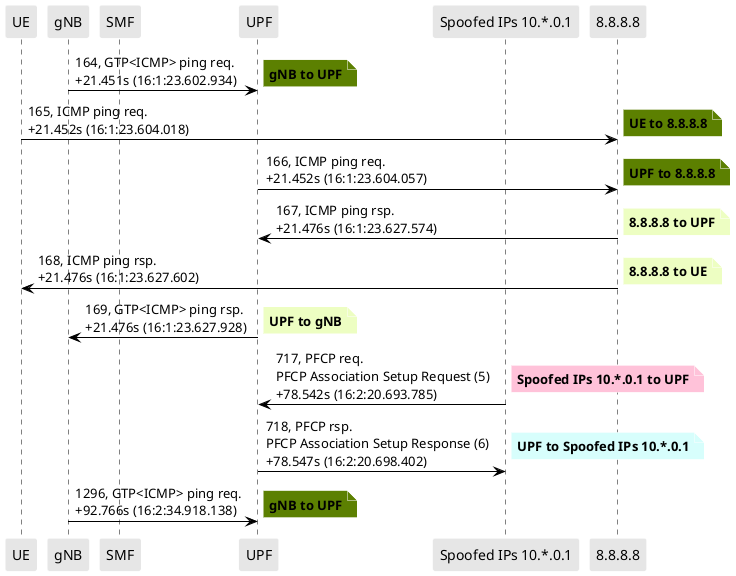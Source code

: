 @startuml
skinparam shadowing false
skinparam NoteBorderColor white
skinparam sequence {
    ArrowColor black
    LifeLineBorderColor black
    LifeLineBackgroundColor black
    ParticipantBorderColor white
    ParticipantBackgroundColor #e6e6e6
}
participant "UE"
participant "gNB"
participant "SMF"
participant "UPF"
participant "Spoofed IPs 10.*.0.1"


"gNB" -> "UPF": 164, GTP<ICMP> ping req.\n+21.451s (16:1:23.602.934)

note right #5C8001
**gNB to UPF**
end note

"UE" -> "8.8.8.8": 165, ICMP ping req.\n+21.452s (16:1:23.604.018)

note right #5C8001
**UE to 8.8.8.8**
end note

"UPF" -> "8.8.8.8": 166, ICMP ping req.\n+21.452s (16:1:23.604.057)

note right #5C8001
**UPF to 8.8.8.8**
end note

"8.8.8.8" -> "UPF": 167, ICMP ping rsp.\n+21.476s (16:1:23.627.574)

note right #EDFEC2
**8.8.8.8 to UPF**
end note

"8.8.8.8" -> "UE": 168, ICMP ping rsp.\n+21.476s (16:1:23.627.602)

note right #EDFEC2
**8.8.8.8 to UE**
end note

"UPF" -> "gNB": 169, GTP<ICMP> ping rsp.\n+21.476s (16:1:23.627.928)

note right #EDFEC2
**UPF to gNB**
end note
"Spoofed IPs 10.*.0.1" -> "UPF": 717, PFCP req.\nPFCP Association Setup Request (5)\n+78.542s (16:2:20.693.785)

note right #FFC2D9
**Spoofed IPs 10.*.0.1 to UPF**
end note

"UPF" -> "Spoofed IPs 10.*.0.1": 718, PFCP rsp.\nPFCP Association Setup Response (6)\n+78.547s (16:2:20.698.402)

note right #D7FEFC
**UPF to Spoofed IPs 10.*.0.1**
end note

"gNB" -> "UPF": 1296, GTP<ICMP> ping req.\n+92.766s (16:2:34.918.138)

note right #5C8001
**gNB to UPF**
end note

@enduml






